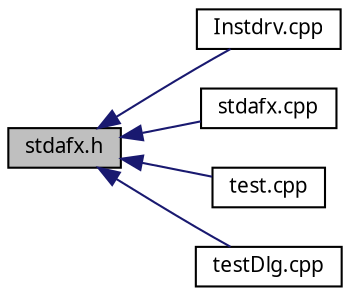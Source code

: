 digraph G
{
  edge [fontname="FreeSans.ttf",fontsize=10,labelfontname="FreeSans.ttf",labelfontsize=10];
  node [fontname="FreeSans.ttf",fontsize=10,shape=record];
  rankdir=LR;
  Node1 [label="stdafx.h",height=0.2,width=0.4,color="black", fillcolor="grey75", style="filled" fontcolor="black"];
  Node1 -> Node2 [dir=back,color="midnightblue",fontsize=10,style="solid"];
  Node2 [label="Instdrv.cpp",height=0.2,width=0.4,color="black", fillcolor="white", style="filled",URL="$_instdrv_8cpp.html"];
  Node1 -> Node3 [dir=back,color="midnightblue",fontsize=10,style="solid"];
  Node3 [label="stdafx.cpp",height=0.2,width=0.4,color="black", fillcolor="white", style="filled",URL="$test_2stdafx_8cpp.html"];
  Node1 -> Node4 [dir=back,color="midnightblue",fontsize=10,style="solid"];
  Node4 [label="test.cpp",height=0.2,width=0.4,color="black", fillcolor="white", style="filled",URL="$test_8cpp.html"];
  Node1 -> Node5 [dir=back,color="midnightblue",fontsize=10,style="solid"];
  Node5 [label="testDlg.cpp",height=0.2,width=0.4,color="black", fillcolor="white", style="filled",URL="$test_dlg_8cpp.html"];
}
